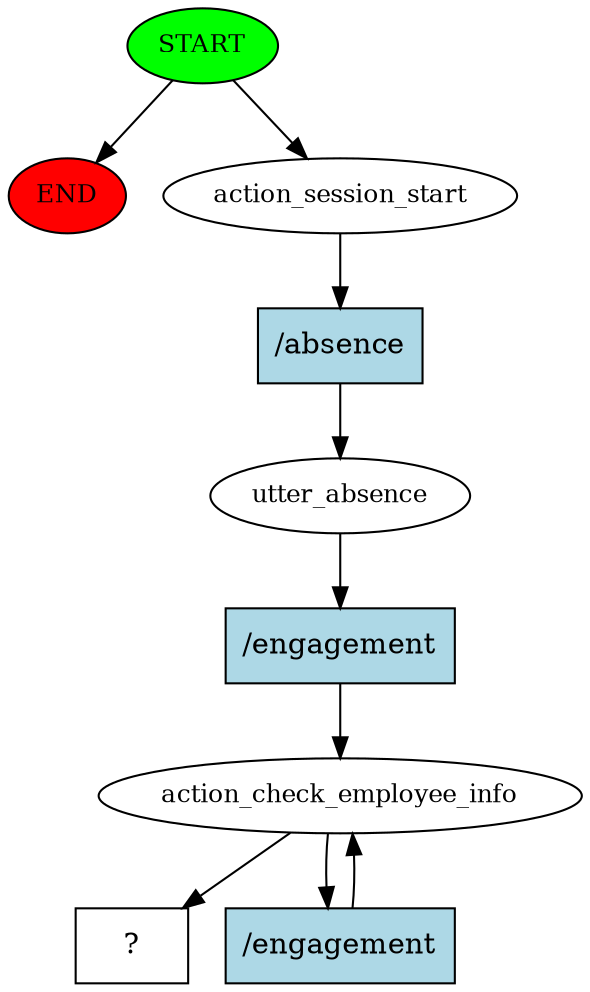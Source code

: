 digraph  {
0 [class="start active", fillcolor=green, fontsize=12, label=START, style=filled];
"-1" [class=end, fillcolor=red, fontsize=12, label=END, style=filled];
1 [class=active, fontsize=12, label=action_session_start];
2 [class=active, fontsize=12, label=utter_absence];
3 [class=active, fontsize=12, label=action_check_employee_info];
8 [class="intent dashed active", label="  ?  ", shape=rect];
9 [class="intent active", fillcolor=lightblue, label="/absence", shape=rect, style=filled];
10 [class="intent active", fillcolor=lightblue, label="/engagement", shape=rect, style=filled];
11 [class="intent active", fillcolor=lightblue, label="/engagement", shape=rect, style=filled];
0 -> "-1"  [class="", key=NONE, label=""];
0 -> 1  [class=active, key=NONE, label=""];
1 -> 9  [class=active, key=0];
2 -> 10  [class=active, key=0];
3 -> 8  [class=active, key=NONE, label=""];
3 -> 11  [class=active, key=0];
9 -> 2  [class=active, key=0];
10 -> 3  [class=active, key=0];
11 -> 3  [class=active, key=0];
}

